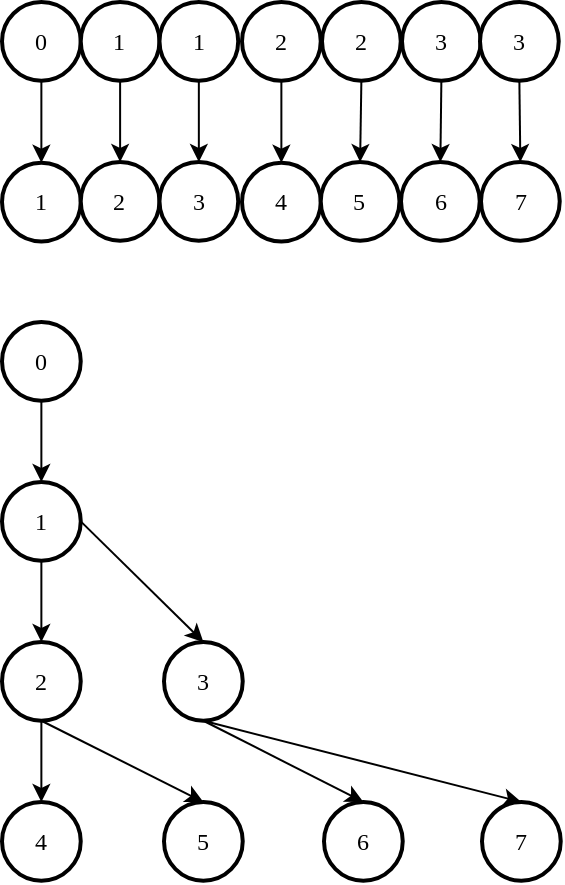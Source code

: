 <mxfile version="14.5.1" type="device"><diagram id="sNCjREwxSrX6gp4KnFgd" name="Page-1"><mxGraphModel dx="868" dy="519" grid="1" gridSize="10" guides="1" tooltips="1" connect="1" arrows="1" fold="1" page="1" pageScale="1" pageWidth="827" pageHeight="1169" math="0" shadow="0"><root><mxCell id="0"/><mxCell id="1" parent="0"/><mxCell id="4kZONWmE6jwI3mIDPhn4-21" style="rounded=0;orthogonalLoop=1;jettySize=auto;html=1;exitX=0.5;exitY=1;exitDx=0;exitDy=0;exitPerimeter=0;entryX=0.5;entryY=0;entryDx=0;entryDy=0;entryPerimeter=0;fontFamily=Times New Roman;" edge="1" parent="1" source="4kZONWmE6jwI3mIDPhn4-2" target="4kZONWmE6jwI3mIDPhn4-13"><mxGeometry relative="1" as="geometry"/></mxCell><mxCell id="4kZONWmE6jwI3mIDPhn4-2" value="2" style="strokeWidth=2;html=1;shape=mxgraph.flowchart.start_2;whiteSpace=wrap;rounded=0;fontFamily=Times New Roman;" vertex="1" parent="1"><mxGeometry x="200" y="40" width="39.37" height="39.37" as="geometry"/></mxCell><mxCell id="4kZONWmE6jwI3mIDPhn4-18" style="rounded=0;orthogonalLoop=1;jettySize=auto;html=1;exitX=0.5;exitY=1;exitDx=0;exitDy=0;exitPerimeter=0;fontFamily=Times New Roman;" edge="1" parent="1" source="4kZONWmE6jwI3mIDPhn4-4" target="4kZONWmE6jwI3mIDPhn4-10"><mxGeometry relative="1" as="geometry"/></mxCell><mxCell id="4kZONWmE6jwI3mIDPhn4-4" value="0" style="strokeWidth=2;html=1;shape=mxgraph.flowchart.start_2;whiteSpace=wrap;rounded=0;fontFamily=Times New Roman;" vertex="1" parent="1"><mxGeometry x="80" y="40" width="39.37" height="39.37" as="geometry"/></mxCell><mxCell id="4kZONWmE6jwI3mIDPhn4-19" style="rounded=0;orthogonalLoop=1;jettySize=auto;html=1;exitX=0.5;exitY=1;exitDx=0;exitDy=0;exitPerimeter=0;entryX=0.5;entryY=0;entryDx=0;entryDy=0;entryPerimeter=0;fontFamily=Times New Roman;" edge="1" parent="1" source="4kZONWmE6jwI3mIDPhn4-5" target="4kZONWmE6jwI3mIDPhn4-11"><mxGeometry relative="1" as="geometry"/></mxCell><mxCell id="4kZONWmE6jwI3mIDPhn4-5" value="1" style="strokeWidth=2;html=1;shape=mxgraph.flowchart.start_2;whiteSpace=wrap;rounded=0;fontFamily=Times New Roman;" vertex="1" parent="1"><mxGeometry x="119.37" y="40" width="39.37" height="39.37" as="geometry"/></mxCell><mxCell id="4kZONWmE6jwI3mIDPhn4-20" style="rounded=0;orthogonalLoop=1;jettySize=auto;html=1;exitX=0.5;exitY=1;exitDx=0;exitDy=0;exitPerimeter=0;entryX=0.5;entryY=0;entryDx=0;entryDy=0;entryPerimeter=0;fontFamily=Times New Roman;" edge="1" parent="1" source="4kZONWmE6jwI3mIDPhn4-6" target="4kZONWmE6jwI3mIDPhn4-12"><mxGeometry relative="1" as="geometry"/></mxCell><mxCell id="4kZONWmE6jwI3mIDPhn4-6" value="1" style="strokeWidth=2;html=1;shape=mxgraph.flowchart.start_2;whiteSpace=wrap;rounded=0;fontFamily=Times New Roman;" vertex="1" parent="1"><mxGeometry x="158.74" y="40" width="39.37" height="39.37" as="geometry"/></mxCell><mxCell id="4kZONWmE6jwI3mIDPhn4-22" style="rounded=0;orthogonalLoop=1;jettySize=auto;html=1;exitX=0.5;exitY=1;exitDx=0;exitDy=0;exitPerimeter=0;entryX=0.5;entryY=0;entryDx=0;entryDy=0;entryPerimeter=0;fontFamily=Times New Roman;" edge="1" parent="1" source="4kZONWmE6jwI3mIDPhn4-7" target="4kZONWmE6jwI3mIDPhn4-14"><mxGeometry relative="1" as="geometry"/></mxCell><mxCell id="4kZONWmE6jwI3mIDPhn4-7" value="2" style="strokeWidth=2;html=1;shape=mxgraph.flowchart.start_2;whiteSpace=wrap;rounded=0;fontFamily=Times New Roman;" vertex="1" parent="1"><mxGeometry x="240" y="40" width="39.37" height="39.37" as="geometry"/></mxCell><mxCell id="4kZONWmE6jwI3mIDPhn4-23" style="rounded=0;orthogonalLoop=1;jettySize=auto;html=1;exitX=0.5;exitY=1;exitDx=0;exitDy=0;exitPerimeter=0;entryX=0.5;entryY=0;entryDx=0;entryDy=0;entryPerimeter=0;fontFamily=Times New Roman;" edge="1" parent="1" source="4kZONWmE6jwI3mIDPhn4-8" target="4kZONWmE6jwI3mIDPhn4-15"><mxGeometry relative="1" as="geometry"/></mxCell><mxCell id="4kZONWmE6jwI3mIDPhn4-8" value="3" style="strokeWidth=2;html=1;shape=mxgraph.flowchart.start_2;whiteSpace=wrap;rounded=0;fontFamily=Times New Roman;" vertex="1" parent="1"><mxGeometry x="280" y="40" width="39.37" height="39.37" as="geometry"/></mxCell><mxCell id="4kZONWmE6jwI3mIDPhn4-24" style="rounded=0;orthogonalLoop=1;jettySize=auto;html=1;exitX=0.5;exitY=1;exitDx=0;exitDy=0;exitPerimeter=0;entryX=0.5;entryY=0;entryDx=0;entryDy=0;entryPerimeter=0;fontFamily=Times New Roman;" edge="1" parent="1" source="4kZONWmE6jwI3mIDPhn4-9" target="4kZONWmE6jwI3mIDPhn4-16"><mxGeometry relative="1" as="geometry"/></mxCell><mxCell id="4kZONWmE6jwI3mIDPhn4-9" value="3" style="strokeWidth=2;html=1;shape=mxgraph.flowchart.start_2;whiteSpace=wrap;rounded=0;fontFamily=Times New Roman;" vertex="1" parent="1"><mxGeometry x="319" y="40" width="39.37" height="39.37" as="geometry"/></mxCell><mxCell id="4kZONWmE6jwI3mIDPhn4-10" value="1" style="strokeWidth=2;html=1;shape=mxgraph.flowchart.start_2;whiteSpace=wrap;rounded=0;fontFamily=Times New Roman;" vertex="1" parent="1"><mxGeometry x="80" y="120.37" width="39.37" height="39.37" as="geometry"/></mxCell><mxCell id="4kZONWmE6jwI3mIDPhn4-11" value="2" style="strokeWidth=2;html=1;shape=mxgraph.flowchart.start_2;whiteSpace=wrap;rounded=0;fontFamily=Times New Roman;" vertex="1" parent="1"><mxGeometry x="119.37" y="120" width="39.37" height="39.37" as="geometry"/></mxCell><mxCell id="4kZONWmE6jwI3mIDPhn4-12" value="3" style="strokeWidth=2;html=1;shape=mxgraph.flowchart.start_2;whiteSpace=wrap;rounded=0;fontFamily=Times New Roman;" vertex="1" parent="1"><mxGeometry x="158.74" y="120" width="39.37" height="39.37" as="geometry"/></mxCell><mxCell id="4kZONWmE6jwI3mIDPhn4-13" value="4" style="strokeWidth=2;html=1;shape=mxgraph.flowchart.start_2;whiteSpace=wrap;rounded=0;fontFamily=Times New Roman;" vertex="1" parent="1"><mxGeometry x="200" y="120.37" width="39.37" height="39.37" as="geometry"/></mxCell><mxCell id="4kZONWmE6jwI3mIDPhn4-14" value="5" style="strokeWidth=2;html=1;shape=mxgraph.flowchart.start_2;whiteSpace=wrap;rounded=0;fontFamily=Times New Roman;" vertex="1" parent="1"><mxGeometry x="239.37" y="120" width="39.37" height="39.37" as="geometry"/></mxCell><mxCell id="4kZONWmE6jwI3mIDPhn4-15" value="6" style="strokeWidth=2;html=1;shape=mxgraph.flowchart.start_2;whiteSpace=wrap;rounded=0;fontFamily=Times New Roman;" vertex="1" parent="1"><mxGeometry x="279.5" y="120" width="39.37" height="39.37" as="geometry"/></mxCell><mxCell id="4kZONWmE6jwI3mIDPhn4-16" value="7" style="strokeWidth=2;html=1;shape=mxgraph.flowchart.start_2;whiteSpace=wrap;rounded=0;fontFamily=Times New Roman;" vertex="1" parent="1"><mxGeometry x="319.5" y="120" width="39.37" height="39.37" as="geometry"/></mxCell><mxCell id="4kZONWmE6jwI3mIDPhn4-28" style="rounded=0;orthogonalLoop=1;jettySize=auto;html=1;exitX=0.5;exitY=1;exitDx=0;exitDy=0;exitPerimeter=0;entryX=0.5;entryY=0;entryDx=0;entryDy=0;entryPerimeter=0;fontFamily=Times New Roman;" edge="1" parent="1" source="4kZONWmE6jwI3mIDPhn4-26" target="4kZONWmE6jwI3mIDPhn4-27"><mxGeometry relative="1" as="geometry"/></mxCell><mxCell id="4kZONWmE6jwI3mIDPhn4-26" value="0" style="strokeWidth=2;html=1;shape=mxgraph.flowchart.start_2;whiteSpace=wrap;rounded=0;fontFamily=Times New Roman;" vertex="1" parent="1"><mxGeometry x="80" y="200" width="39.37" height="39.37" as="geometry"/></mxCell><mxCell id="4kZONWmE6jwI3mIDPhn4-30" style="rounded=0;orthogonalLoop=1;jettySize=auto;html=1;exitX=0.5;exitY=1;exitDx=0;exitDy=0;exitPerimeter=0;entryX=0.5;entryY=0;entryDx=0;entryDy=0;entryPerimeter=0;fontFamily=Times New Roman;" edge="1" parent="1" source="4kZONWmE6jwI3mIDPhn4-27" target="4kZONWmE6jwI3mIDPhn4-29"><mxGeometry relative="1" as="geometry"/></mxCell><mxCell id="4kZONWmE6jwI3mIDPhn4-32" style="rounded=0;orthogonalLoop=1;jettySize=auto;html=1;exitX=1;exitY=0.5;exitDx=0;exitDy=0;exitPerimeter=0;entryX=0.5;entryY=0;entryDx=0;entryDy=0;entryPerimeter=0;fontFamily=Times New Roman;" edge="1" parent="1" source="4kZONWmE6jwI3mIDPhn4-27" target="4kZONWmE6jwI3mIDPhn4-31"><mxGeometry relative="1" as="geometry"/></mxCell><mxCell id="4kZONWmE6jwI3mIDPhn4-27" value="1" style="strokeWidth=2;html=1;shape=mxgraph.flowchart.start_2;whiteSpace=wrap;rounded=0;fontFamily=Times New Roman;" vertex="1" parent="1"><mxGeometry x="80" y="280" width="39.37" height="39.37" as="geometry"/></mxCell><mxCell id="4kZONWmE6jwI3mIDPhn4-34" style="edgeStyle=none;rounded=0;orthogonalLoop=1;jettySize=auto;html=1;exitX=0.5;exitY=1;exitDx=0;exitDy=0;exitPerimeter=0;entryX=0.5;entryY=0;entryDx=0;entryDy=0;entryPerimeter=0;fontFamily=Times New Roman;" edge="1" parent="1" source="4kZONWmE6jwI3mIDPhn4-29" target="4kZONWmE6jwI3mIDPhn4-33"><mxGeometry relative="1" as="geometry"/></mxCell><mxCell id="4kZONWmE6jwI3mIDPhn4-36" style="edgeStyle=none;rounded=0;orthogonalLoop=1;jettySize=auto;html=1;exitX=0.5;exitY=1;exitDx=0;exitDy=0;exitPerimeter=0;entryX=0.5;entryY=0;entryDx=0;entryDy=0;entryPerimeter=0;fontFamily=Times New Roman;" edge="1" parent="1" source="4kZONWmE6jwI3mIDPhn4-29" target="4kZONWmE6jwI3mIDPhn4-35"><mxGeometry relative="1" as="geometry"/></mxCell><mxCell id="4kZONWmE6jwI3mIDPhn4-29" value="2" style="strokeWidth=2;html=1;shape=mxgraph.flowchart.start_2;whiteSpace=wrap;rounded=0;fontFamily=Times New Roman;" vertex="1" parent="1"><mxGeometry x="80" y="360" width="39.37" height="39.37" as="geometry"/></mxCell><mxCell id="4kZONWmE6jwI3mIDPhn4-39" style="edgeStyle=none;rounded=0;orthogonalLoop=1;jettySize=auto;html=1;exitX=0.5;exitY=1;exitDx=0;exitDy=0;exitPerimeter=0;entryX=0.5;entryY=0;entryDx=0;entryDy=0;entryPerimeter=0;fontFamily=Times New Roman;" edge="1" parent="1" source="4kZONWmE6jwI3mIDPhn4-31" target="4kZONWmE6jwI3mIDPhn4-37"><mxGeometry relative="1" as="geometry"/></mxCell><mxCell id="4kZONWmE6jwI3mIDPhn4-40" style="edgeStyle=none;rounded=0;orthogonalLoop=1;jettySize=auto;html=1;exitX=0.5;exitY=1;exitDx=0;exitDy=0;exitPerimeter=0;entryX=0.5;entryY=0;entryDx=0;entryDy=0;entryPerimeter=0;fontFamily=Times New Roman;" edge="1" parent="1" source="4kZONWmE6jwI3mIDPhn4-31" target="4kZONWmE6jwI3mIDPhn4-38"><mxGeometry relative="1" as="geometry"/></mxCell><mxCell id="4kZONWmE6jwI3mIDPhn4-31" value="3" style="strokeWidth=2;html=1;shape=mxgraph.flowchart.start_2;whiteSpace=wrap;rounded=0;fontFamily=Times New Roman;" vertex="1" parent="1"><mxGeometry x="161" y="360" width="39.37" height="39.37" as="geometry"/></mxCell><mxCell id="4kZONWmE6jwI3mIDPhn4-33" value="4" style="strokeWidth=2;html=1;shape=mxgraph.flowchart.start_2;whiteSpace=wrap;rounded=0;fontFamily=Times New Roman;" vertex="1" parent="1"><mxGeometry x="80" y="440" width="39.37" height="39.37" as="geometry"/></mxCell><mxCell id="4kZONWmE6jwI3mIDPhn4-35" value="5" style="strokeWidth=2;html=1;shape=mxgraph.flowchart.start_2;whiteSpace=wrap;rounded=0;fontFamily=Times New Roman;" vertex="1" parent="1"><mxGeometry x="161" y="440" width="39.37" height="39.37" as="geometry"/></mxCell><mxCell id="4kZONWmE6jwI3mIDPhn4-37" value="6" style="strokeWidth=2;html=1;shape=mxgraph.flowchart.start_2;whiteSpace=wrap;rounded=0;fontFamily=Times New Roman;" vertex="1" parent="1"><mxGeometry x="241" y="440" width="39.37" height="39.37" as="geometry"/></mxCell><mxCell id="4kZONWmE6jwI3mIDPhn4-38" value="7" style="strokeWidth=2;html=1;shape=mxgraph.flowchart.start_2;whiteSpace=wrap;rounded=0;fontFamily=Times New Roman;" vertex="1" parent="1"><mxGeometry x="320" y="440" width="39.37" height="39.37" as="geometry"/></mxCell></root></mxGraphModel></diagram></mxfile>